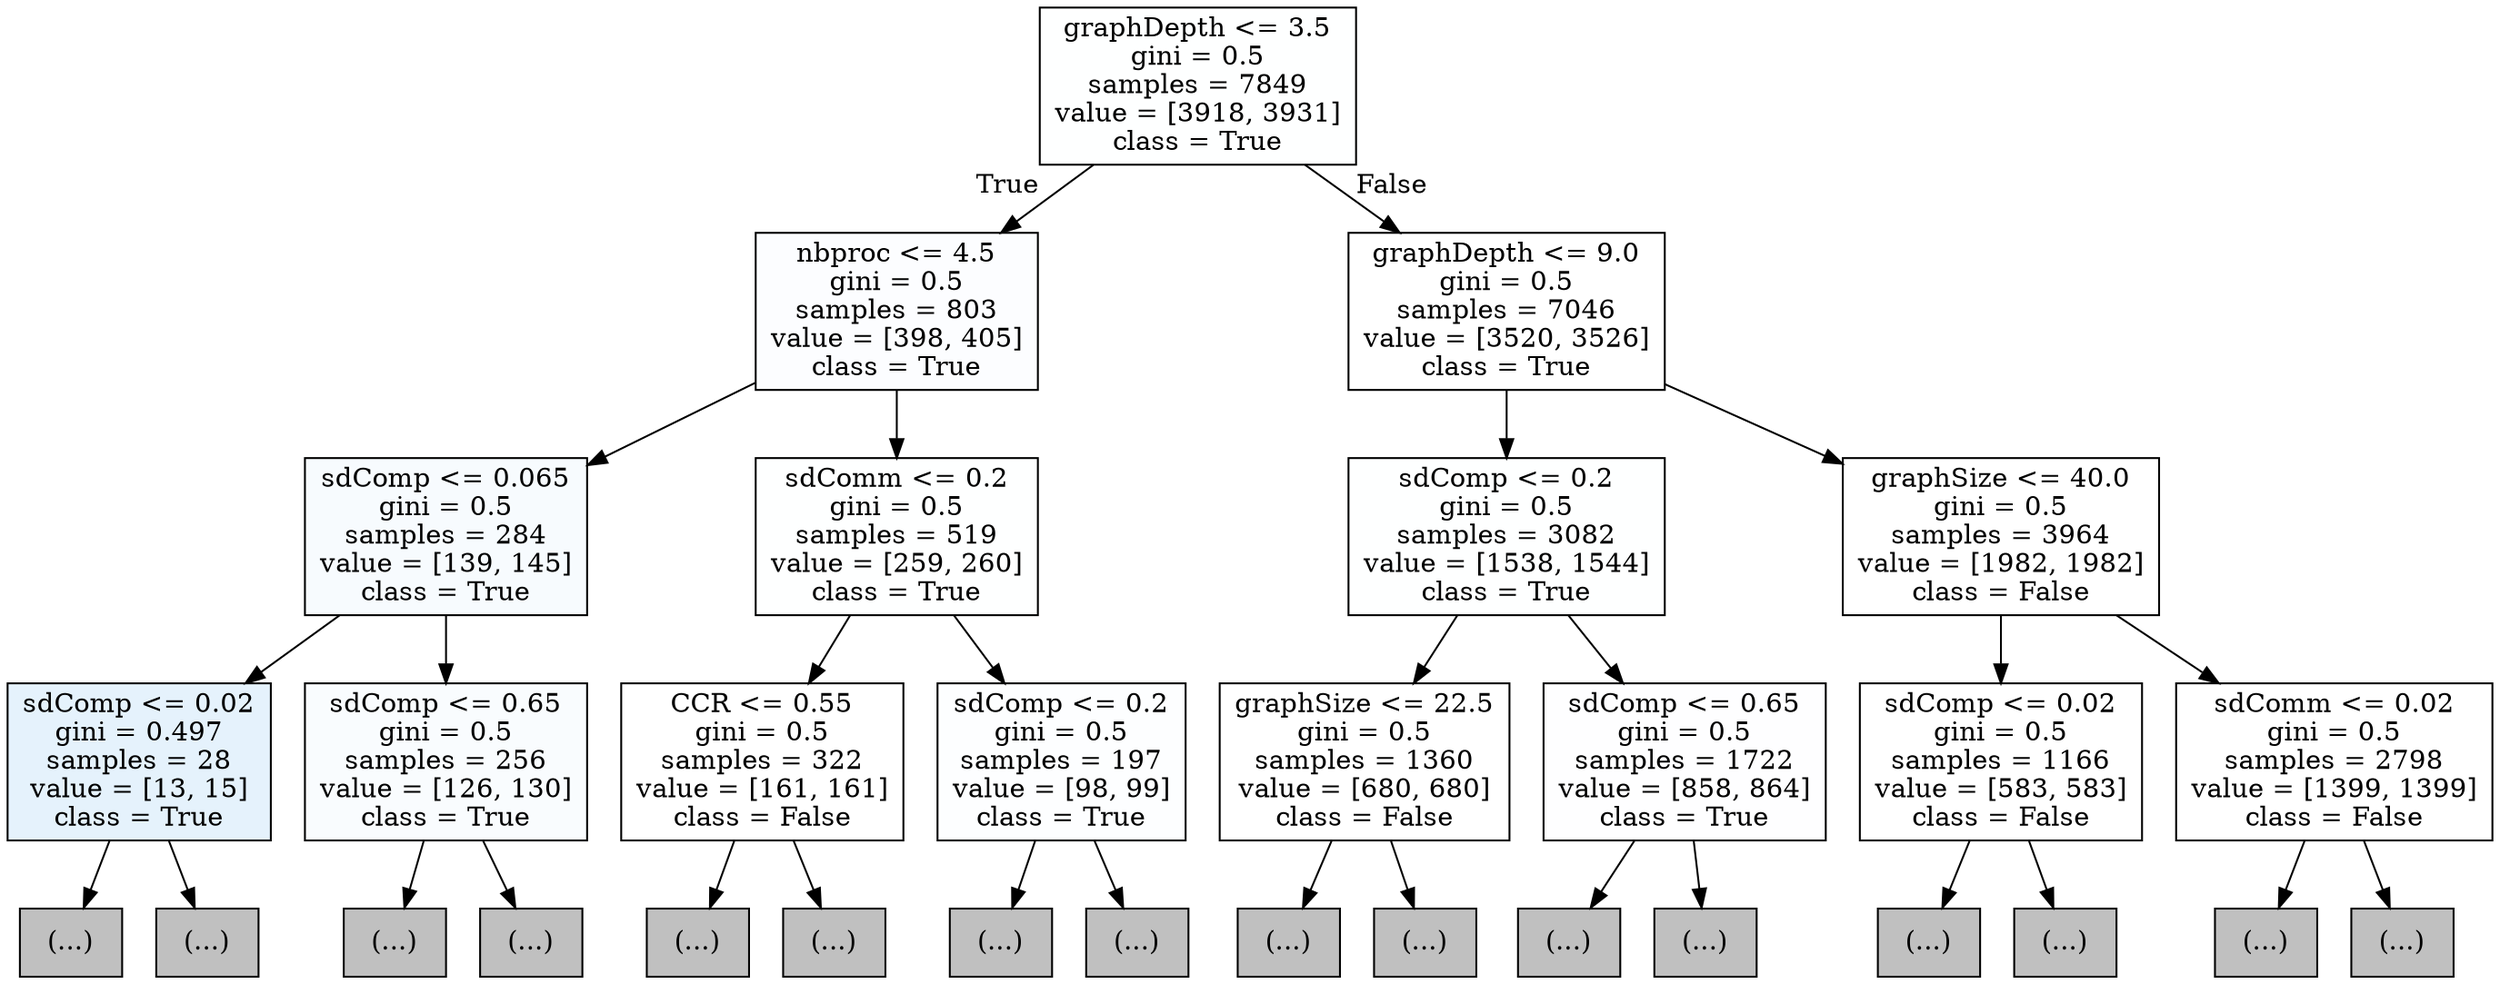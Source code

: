 digraph Tree {
node [shape=box, style="filled", color="black"] ;
0 [label="graphDepth <= 3.5\ngini = 0.5\nsamples = 7849\nvalue = [3918, 3931]\nclass = True", fillcolor="#feffff"] ;
1 [label="nbproc <= 4.5\ngini = 0.5\nsamples = 803\nvalue = [398, 405]\nclass = True", fillcolor="#fcfdff"] ;
0 -> 1 [labeldistance=2.5, labelangle=45, headlabel="True"] ;
2 [label="sdComp <= 0.065\ngini = 0.5\nsamples = 284\nvalue = [139, 145]\nclass = True", fillcolor="#f7fbfe"] ;
1 -> 2 ;
3 [label="sdComp <= 0.02\ngini = 0.497\nsamples = 28\nvalue = [13, 15]\nclass = True", fillcolor="#e5f2fc"] ;
2 -> 3 ;
4 [label="(...)", fillcolor="#C0C0C0"] ;
3 -> 4 ;
9 [label="(...)", fillcolor="#C0C0C0"] ;
3 -> 9 ;
12 [label="sdComp <= 0.65\ngini = 0.5\nsamples = 256\nvalue = [126, 130]\nclass = True", fillcolor="#f9fcfe"] ;
2 -> 12 ;
13 [label="(...)", fillcolor="#C0C0C0"] ;
12 -> 13 ;
28 [label="(...)", fillcolor="#C0C0C0"] ;
12 -> 28 ;
51 [label="sdComm <= 0.2\ngini = 0.5\nsamples = 519\nvalue = [259, 260]\nclass = True", fillcolor="#feffff"] ;
1 -> 51 ;
52 [label="CCR <= 0.55\ngini = 0.5\nsamples = 322\nvalue = [161, 161]\nclass = False", fillcolor="#ffffff"] ;
51 -> 52 ;
53 [label="(...)", fillcolor="#C0C0C0"] ;
52 -> 53 ;
66 [label="(...)", fillcolor="#C0C0C0"] ;
52 -> 66 ;
71 [label="sdComp <= 0.2\ngini = 0.5\nsamples = 197\nvalue = [98, 99]\nclass = True", fillcolor="#fdfeff"] ;
51 -> 71 ;
72 [label="(...)", fillcolor="#C0C0C0"] ;
71 -> 72 ;
75 [label="(...)", fillcolor="#C0C0C0"] ;
71 -> 75 ;
98 [label="graphDepth <= 9.0\ngini = 0.5\nsamples = 7046\nvalue = [3520, 3526]\nclass = True", fillcolor="#ffffff"] ;
0 -> 98 [labeldistance=2.5, labelangle=-45, headlabel="False"] ;
99 [label="sdComp <= 0.2\ngini = 0.5\nsamples = 3082\nvalue = [1538, 1544]\nclass = True", fillcolor="#feffff"] ;
98 -> 99 ;
100 [label="graphSize <= 22.5\ngini = 0.5\nsamples = 1360\nvalue = [680, 680]\nclass = False", fillcolor="#ffffff"] ;
99 -> 100 ;
101 [label="(...)", fillcolor="#C0C0C0"] ;
100 -> 101 ;
146 [label="(...)", fillcolor="#C0C0C0"] ;
100 -> 146 ;
213 [label="sdComp <= 0.65\ngini = 0.5\nsamples = 1722\nvalue = [858, 864]\nclass = True", fillcolor="#fefeff"] ;
99 -> 213 ;
214 [label="(...)", fillcolor="#C0C0C0"] ;
213 -> 214 ;
235 [label="(...)", fillcolor="#C0C0C0"] ;
213 -> 235 ;
374 [label="graphSize <= 40.0\ngini = 0.5\nsamples = 3964\nvalue = [1982, 1982]\nclass = False", fillcolor="#ffffff"] ;
98 -> 374 ;
375 [label="sdComp <= 0.02\ngini = 0.5\nsamples = 1166\nvalue = [583, 583]\nclass = False", fillcolor="#ffffff"] ;
374 -> 375 ;
376 [label="(...)", fillcolor="#C0C0C0"] ;
375 -> 376 ;
387 [label="(...)", fillcolor="#C0C0C0"] ;
375 -> 387 ;
478 [label="sdComm <= 0.02\ngini = 0.5\nsamples = 2798\nvalue = [1399, 1399]\nclass = False", fillcolor="#ffffff"] ;
374 -> 478 ;
479 [label="(...)", fillcolor="#C0C0C0"] ;
478 -> 479 ;
510 [label="(...)", fillcolor="#C0C0C0"] ;
478 -> 510 ;
}